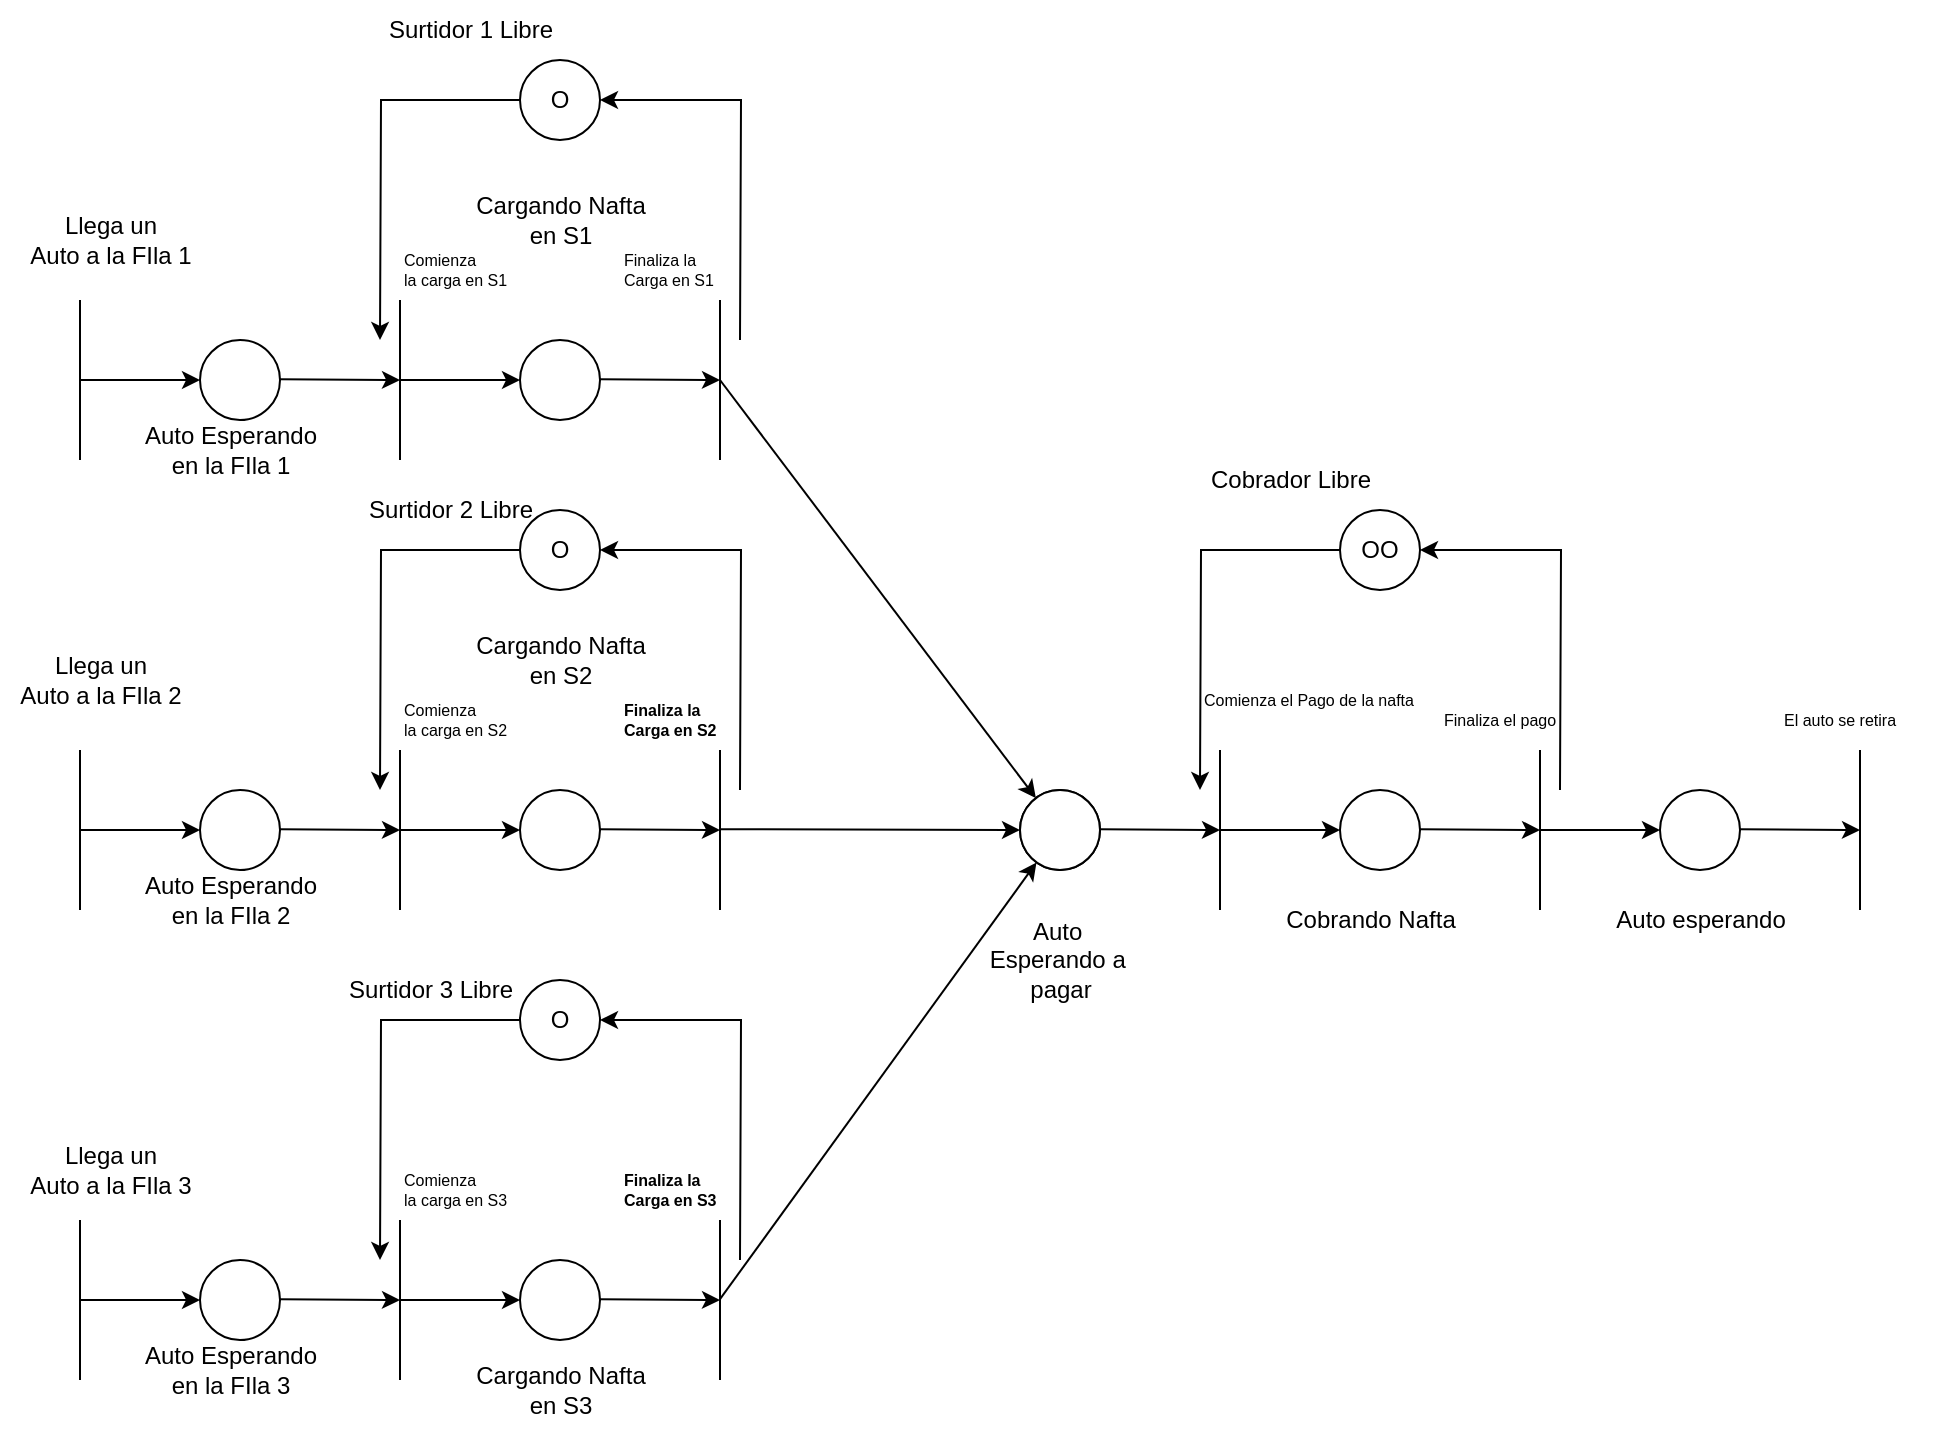 <mxfile version="24.7.17">
  <diagram name="Página-1" id="4owQLTTtJ6Ft9pb_YswJ">
    <mxGraphModel dx="1035" dy="626" grid="1" gridSize="10" guides="1" tooltips="1" connect="1" arrows="1" fold="1" page="1" pageScale="1" pageWidth="827" pageHeight="1169" math="0" shadow="0">
      <root>
        <mxCell id="0" />
        <mxCell id="1" parent="0" />
        <mxCell id="DVdxvOg-sC3zSrV0DxjB-1" value="" style="endArrow=none;html=1;rounded=0;" parent="1" edge="1">
          <mxGeometry width="50" height="50" relative="1" as="geometry">
            <mxPoint x="40" y="280" as="sourcePoint" />
            <mxPoint x="40" y="200" as="targetPoint" />
          </mxGeometry>
        </mxCell>
        <mxCell id="DVdxvOg-sC3zSrV0DxjB-2" value="" style="endArrow=classic;html=1;rounded=0;" parent="1" edge="1">
          <mxGeometry width="50" height="50" relative="1" as="geometry">
            <mxPoint x="40" y="240" as="sourcePoint" />
            <mxPoint x="100" y="240" as="targetPoint" />
          </mxGeometry>
        </mxCell>
        <mxCell id="DVdxvOg-sC3zSrV0DxjB-3" value="Llega un&lt;div&gt;Auto a la FIla 1&lt;/div&gt;" style="text;html=1;align=center;verticalAlign=middle;resizable=0;points=[];autosize=1;strokeColor=none;fillColor=none;" parent="1" vertex="1">
          <mxGeometry x="5" y="150" width="100" height="40" as="geometry" />
        </mxCell>
        <mxCell id="DVdxvOg-sC3zSrV0DxjB-4" value="" style="ellipse;whiteSpace=wrap;html=1;aspect=fixed;" parent="1" vertex="1">
          <mxGeometry x="100" y="220" width="40" height="40" as="geometry" />
        </mxCell>
        <mxCell id="DVdxvOg-sC3zSrV0DxjB-5" value="" style="endArrow=none;html=1;rounded=0;" parent="1" edge="1">
          <mxGeometry width="50" height="50" relative="1" as="geometry">
            <mxPoint x="200" y="280" as="sourcePoint" />
            <mxPoint x="200" y="200" as="targetPoint" />
          </mxGeometry>
        </mxCell>
        <mxCell id="DVdxvOg-sC3zSrV0DxjB-6" value="" style="endArrow=classic;html=1;rounded=0;" parent="1" edge="1">
          <mxGeometry width="50" height="50" relative="1" as="geometry">
            <mxPoint x="200" y="240" as="sourcePoint" />
            <mxPoint x="260" y="240" as="targetPoint" />
          </mxGeometry>
        </mxCell>
        <mxCell id="DVdxvOg-sC3zSrV0DxjB-7" value="" style="endArrow=classic;html=1;rounded=0;" parent="1" edge="1">
          <mxGeometry width="50" height="50" relative="1" as="geometry">
            <mxPoint x="140" y="239.58" as="sourcePoint" />
            <mxPoint x="200" y="240" as="targetPoint" />
          </mxGeometry>
        </mxCell>
        <mxCell id="DVdxvOg-sC3zSrV0DxjB-8" value="Auto Esperando&lt;div&gt;en la FIla 1&lt;/div&gt;" style="text;html=1;align=center;verticalAlign=middle;resizable=0;points=[];autosize=1;strokeColor=none;fillColor=none;" parent="1" vertex="1">
          <mxGeometry x="60" y="255" width="110" height="40" as="geometry" />
        </mxCell>
        <mxCell id="DVdxvOg-sC3zSrV0DxjB-9" value="" style="ellipse;whiteSpace=wrap;html=1;aspect=fixed;" parent="1" vertex="1">
          <mxGeometry x="260.0" y="220" width="40" height="40" as="geometry" />
        </mxCell>
        <mxCell id="DVdxvOg-sC3zSrV0DxjB-10" value="" style="endArrow=none;html=1;rounded=0;" parent="1" edge="1">
          <mxGeometry width="50" height="50" relative="1" as="geometry">
            <mxPoint x="360.0" y="280" as="sourcePoint" />
            <mxPoint x="360.0" y="200" as="targetPoint" />
          </mxGeometry>
        </mxCell>
        <mxCell id="DVdxvOg-sC3zSrV0DxjB-11" value="" style="endArrow=classic;html=1;rounded=0;" parent="1" target="DVdxvOg-sC3zSrV0DxjB-20" edge="1">
          <mxGeometry width="50" height="50" relative="1" as="geometry">
            <mxPoint x="360.0" y="240" as="sourcePoint" />
            <mxPoint x="420.0" y="240" as="targetPoint" />
          </mxGeometry>
        </mxCell>
        <mxCell id="DVdxvOg-sC3zSrV0DxjB-12" value="" style="endArrow=classic;html=1;rounded=0;" parent="1" edge="1">
          <mxGeometry width="50" height="50" relative="1" as="geometry">
            <mxPoint x="300.0" y="239.58" as="sourcePoint" />
            <mxPoint x="360.0" y="240" as="targetPoint" />
          </mxGeometry>
        </mxCell>
        <mxCell id="DVdxvOg-sC3zSrV0DxjB-13" value="Cargando Nafta&lt;div&gt;en S1&lt;/div&gt;" style="text;html=1;align=center;verticalAlign=middle;resizable=0;points=[];autosize=1;strokeColor=none;fillColor=none;" parent="1" vertex="1">
          <mxGeometry x="225" y="140" width="110" height="40" as="geometry" />
        </mxCell>
        <mxCell id="DVdxvOg-sC3zSrV0DxjB-16" style="edgeStyle=orthogonalEdgeStyle;rounded=0;orthogonalLoop=1;jettySize=auto;html=1;endArrow=none;endFill=0;startArrow=classic;startFill=1;" parent="1" source="DVdxvOg-sC3zSrV0DxjB-14" edge="1">
          <mxGeometry relative="1" as="geometry">
            <mxPoint x="370.0" y="220" as="targetPoint" />
          </mxGeometry>
        </mxCell>
        <mxCell id="DVdxvOg-sC3zSrV0DxjB-17" style="edgeStyle=orthogonalEdgeStyle;rounded=0;orthogonalLoop=1;jettySize=auto;html=1;" parent="1" source="DVdxvOg-sC3zSrV0DxjB-14" edge="1">
          <mxGeometry relative="1" as="geometry">
            <mxPoint x="190.0" y="220" as="targetPoint" />
          </mxGeometry>
        </mxCell>
        <mxCell id="DVdxvOg-sC3zSrV0DxjB-14" value="O" style="ellipse;whiteSpace=wrap;html=1;aspect=fixed;" parent="1" vertex="1">
          <mxGeometry x="260.0" y="80" width="40" height="40" as="geometry" />
        </mxCell>
        <mxCell id="DVdxvOg-sC3zSrV0DxjB-15" value="Surtidor 1 Libre" style="text;html=1;align=center;verticalAlign=middle;resizable=0;points=[];autosize=1;strokeColor=none;fillColor=none;" parent="1" vertex="1">
          <mxGeometry x="180" y="50" width="110" height="30" as="geometry" />
        </mxCell>
        <mxCell id="DVdxvOg-sC3zSrV0DxjB-18" value="&lt;h6 style=&quot;font-size: 8px;&quot;&gt;&lt;span style=&quot;font-weight: normal;&quot;&gt;Comienza&amp;nbsp;&lt;br&gt;la carga en S1&lt;/span&gt;&lt;/h6&gt;" style="text;html=1;align=left;verticalAlign=middle;resizable=0;points=[];autosize=1;strokeColor=none;fillColor=none;" parent="1" vertex="1">
          <mxGeometry x="200" y="150" width="80" height="70" as="geometry" />
        </mxCell>
        <mxCell id="DVdxvOg-sC3zSrV0DxjB-19" value="&lt;h5 style=&quot;font-size: 8px;&quot;&gt;&lt;span style=&quot;font-weight: normal;&quot;&gt;Finaliza la&amp;nbsp;&lt;br&gt;Carga en S1&lt;/span&gt;&lt;/h5&gt;" style="text;html=1;align=left;verticalAlign=middle;resizable=0;points=[];autosize=1;strokeColor=none;fillColor=none;" parent="1" vertex="1">
          <mxGeometry x="310" y="155" width="70" height="60" as="geometry" />
        </mxCell>
        <mxCell id="DVdxvOg-sC3zSrV0DxjB-20" value="" style="ellipse;whiteSpace=wrap;html=1;aspect=fixed;" parent="1" vertex="1">
          <mxGeometry x="510" y="445" width="40" height="40" as="geometry" />
        </mxCell>
        <mxCell id="DVdxvOg-sC3zSrV0DxjB-21" value="" style="endArrow=none;html=1;rounded=0;" parent="1" edge="1">
          <mxGeometry width="50" height="50" relative="1" as="geometry">
            <mxPoint x="40" y="505" as="sourcePoint" />
            <mxPoint x="40" y="425" as="targetPoint" />
          </mxGeometry>
        </mxCell>
        <mxCell id="DVdxvOg-sC3zSrV0DxjB-22" value="" style="endArrow=classic;html=1;rounded=0;" parent="1" edge="1">
          <mxGeometry width="50" height="50" relative="1" as="geometry">
            <mxPoint x="40" y="465" as="sourcePoint" />
            <mxPoint x="100" y="465" as="targetPoint" />
          </mxGeometry>
        </mxCell>
        <mxCell id="DVdxvOg-sC3zSrV0DxjB-23" value="" style="ellipse;whiteSpace=wrap;html=1;aspect=fixed;" parent="1" vertex="1">
          <mxGeometry x="100" y="445" width="40" height="40" as="geometry" />
        </mxCell>
        <mxCell id="DVdxvOg-sC3zSrV0DxjB-24" value="" style="endArrow=none;html=1;rounded=0;" parent="1" edge="1">
          <mxGeometry width="50" height="50" relative="1" as="geometry">
            <mxPoint x="200" y="505" as="sourcePoint" />
            <mxPoint x="200" y="425" as="targetPoint" />
          </mxGeometry>
        </mxCell>
        <mxCell id="DVdxvOg-sC3zSrV0DxjB-25" value="" style="endArrow=classic;html=1;rounded=0;" parent="1" edge="1">
          <mxGeometry width="50" height="50" relative="1" as="geometry">
            <mxPoint x="200" y="465" as="sourcePoint" />
            <mxPoint x="260" y="465" as="targetPoint" />
          </mxGeometry>
        </mxCell>
        <mxCell id="DVdxvOg-sC3zSrV0DxjB-26" value="" style="endArrow=classic;html=1;rounded=0;" parent="1" edge="1">
          <mxGeometry width="50" height="50" relative="1" as="geometry">
            <mxPoint x="140" y="464.58" as="sourcePoint" />
            <mxPoint x="200" y="465" as="targetPoint" />
          </mxGeometry>
        </mxCell>
        <mxCell id="DVdxvOg-sC3zSrV0DxjB-27" value="Auto Esperando&lt;div&gt;en la FIla 2&lt;/div&gt;" style="text;html=1;align=center;verticalAlign=middle;resizable=0;points=[];autosize=1;strokeColor=none;fillColor=none;" parent="1" vertex="1">
          <mxGeometry x="60" y="480" width="110" height="40" as="geometry" />
        </mxCell>
        <mxCell id="DVdxvOg-sC3zSrV0DxjB-28" value="" style="ellipse;whiteSpace=wrap;html=1;aspect=fixed;" parent="1" vertex="1">
          <mxGeometry x="260.0" y="445" width="40" height="40" as="geometry" />
        </mxCell>
        <mxCell id="DVdxvOg-sC3zSrV0DxjB-29" value="" style="endArrow=none;html=1;rounded=0;" parent="1" edge="1">
          <mxGeometry width="50" height="50" relative="1" as="geometry">
            <mxPoint x="360.0" y="505" as="sourcePoint" />
            <mxPoint x="360.0" y="425" as="targetPoint" />
          </mxGeometry>
        </mxCell>
        <mxCell id="DVdxvOg-sC3zSrV0DxjB-30" value="" style="endArrow=classic;html=1;rounded=0;" parent="1" edge="1">
          <mxGeometry width="50" height="50" relative="1" as="geometry">
            <mxPoint x="300.0" y="464.58" as="sourcePoint" />
            <mxPoint x="360.0" y="465" as="targetPoint" />
          </mxGeometry>
        </mxCell>
        <mxCell id="DVdxvOg-sC3zSrV0DxjB-31" value="Cargando Nafta&lt;div&gt;en S2&lt;/div&gt;" style="text;html=1;align=center;verticalAlign=middle;resizable=0;points=[];autosize=1;strokeColor=none;fillColor=none;" parent="1" vertex="1">
          <mxGeometry x="225" y="360" width="110" height="40" as="geometry" />
        </mxCell>
        <mxCell id="DVdxvOg-sC3zSrV0DxjB-32" style="edgeStyle=orthogonalEdgeStyle;rounded=0;orthogonalLoop=1;jettySize=auto;html=1;endArrow=none;endFill=0;startArrow=classic;startFill=1;" parent="1" source="DVdxvOg-sC3zSrV0DxjB-34" edge="1">
          <mxGeometry relative="1" as="geometry">
            <mxPoint x="370.0" y="445" as="targetPoint" />
          </mxGeometry>
        </mxCell>
        <mxCell id="DVdxvOg-sC3zSrV0DxjB-33" style="edgeStyle=orthogonalEdgeStyle;rounded=0;orthogonalLoop=1;jettySize=auto;html=1;" parent="1" source="DVdxvOg-sC3zSrV0DxjB-34" edge="1">
          <mxGeometry relative="1" as="geometry">
            <mxPoint x="190.0" y="445" as="targetPoint" />
          </mxGeometry>
        </mxCell>
        <mxCell id="DVdxvOg-sC3zSrV0DxjB-34" value="O" style="ellipse;whiteSpace=wrap;html=1;aspect=fixed;" parent="1" vertex="1">
          <mxGeometry x="260.0" y="305" width="40" height="40" as="geometry" />
        </mxCell>
        <mxCell id="DVdxvOg-sC3zSrV0DxjB-35" value="&lt;h6 style=&quot;font-size: 8px;&quot;&gt;&lt;span style=&quot;font-weight: normal;&quot;&gt;Comienza&amp;nbsp;&lt;br&gt;la carga en S2&lt;/span&gt;&lt;/h6&gt;" style="text;html=1;align=left;verticalAlign=middle;resizable=0;points=[];autosize=1;strokeColor=none;fillColor=none;" parent="1" vertex="1">
          <mxGeometry x="200" y="375" width="80" height="70" as="geometry" />
        </mxCell>
        <mxCell id="DVdxvOg-sC3zSrV0DxjB-36" value="&lt;h5 style=&quot;font-size: 8px;&quot;&gt;Finaliza la&amp;nbsp;&lt;br&gt;Carga en S2&lt;/h5&gt;" style="text;html=1;align=left;verticalAlign=middle;resizable=0;points=[];autosize=1;strokeColor=none;fillColor=none;" parent="1" vertex="1">
          <mxGeometry x="310" y="380" width="70" height="60" as="geometry" />
        </mxCell>
        <mxCell id="DVdxvOg-sC3zSrV0DxjB-37" value="" style="endArrow=none;html=1;rounded=0;" parent="1" edge="1">
          <mxGeometry width="50" height="50" relative="1" as="geometry">
            <mxPoint x="40" y="740" as="sourcePoint" />
            <mxPoint x="40" y="660" as="targetPoint" />
          </mxGeometry>
        </mxCell>
        <mxCell id="DVdxvOg-sC3zSrV0DxjB-38" value="" style="endArrow=classic;html=1;rounded=0;" parent="1" edge="1">
          <mxGeometry width="50" height="50" relative="1" as="geometry">
            <mxPoint x="40" y="700" as="sourcePoint" />
            <mxPoint x="100" y="700" as="targetPoint" />
          </mxGeometry>
        </mxCell>
        <mxCell id="DVdxvOg-sC3zSrV0DxjB-39" value="" style="ellipse;whiteSpace=wrap;html=1;aspect=fixed;" parent="1" vertex="1">
          <mxGeometry x="100" y="680" width="40" height="40" as="geometry" />
        </mxCell>
        <mxCell id="DVdxvOg-sC3zSrV0DxjB-40" value="" style="endArrow=none;html=1;rounded=0;" parent="1" edge="1">
          <mxGeometry width="50" height="50" relative="1" as="geometry">
            <mxPoint x="200" y="740" as="sourcePoint" />
            <mxPoint x="200" y="660" as="targetPoint" />
          </mxGeometry>
        </mxCell>
        <mxCell id="DVdxvOg-sC3zSrV0DxjB-41" value="" style="endArrow=classic;html=1;rounded=0;" parent="1" edge="1">
          <mxGeometry width="50" height="50" relative="1" as="geometry">
            <mxPoint x="200" y="700" as="sourcePoint" />
            <mxPoint x="260" y="700" as="targetPoint" />
          </mxGeometry>
        </mxCell>
        <mxCell id="DVdxvOg-sC3zSrV0DxjB-42" value="" style="endArrow=classic;html=1;rounded=0;" parent="1" edge="1">
          <mxGeometry width="50" height="50" relative="1" as="geometry">
            <mxPoint x="140" y="699.58" as="sourcePoint" />
            <mxPoint x="200" y="700" as="targetPoint" />
          </mxGeometry>
        </mxCell>
        <mxCell id="DVdxvOg-sC3zSrV0DxjB-43" value="Auto Esperando&lt;div&gt;en la FIla 3&lt;/div&gt;" style="text;html=1;align=center;verticalAlign=middle;resizable=0;points=[];autosize=1;strokeColor=none;fillColor=none;" parent="1" vertex="1">
          <mxGeometry x="60" y="715" width="110" height="40" as="geometry" />
        </mxCell>
        <mxCell id="DVdxvOg-sC3zSrV0DxjB-44" value="" style="ellipse;whiteSpace=wrap;html=1;aspect=fixed;" parent="1" vertex="1">
          <mxGeometry x="260.0" y="680" width="40" height="40" as="geometry" />
        </mxCell>
        <mxCell id="DVdxvOg-sC3zSrV0DxjB-45" value="" style="endArrow=none;html=1;rounded=0;" parent="1" edge="1">
          <mxGeometry width="50" height="50" relative="1" as="geometry">
            <mxPoint x="360.0" y="740" as="sourcePoint" />
            <mxPoint x="360.0" y="660" as="targetPoint" />
          </mxGeometry>
        </mxCell>
        <mxCell id="DVdxvOg-sC3zSrV0DxjB-46" value="" style="endArrow=classic;html=1;rounded=0;" parent="1" edge="1">
          <mxGeometry width="50" height="50" relative="1" as="geometry">
            <mxPoint x="300.0" y="699.58" as="sourcePoint" />
            <mxPoint x="360.0" y="700" as="targetPoint" />
          </mxGeometry>
        </mxCell>
        <mxCell id="DVdxvOg-sC3zSrV0DxjB-47" value="Cargando Nafta&lt;div&gt;en S3&lt;/div&gt;" style="text;html=1;align=center;verticalAlign=middle;resizable=0;points=[];autosize=1;strokeColor=none;fillColor=none;" parent="1" vertex="1">
          <mxGeometry x="225" y="725" width="110" height="40" as="geometry" />
        </mxCell>
        <mxCell id="DVdxvOg-sC3zSrV0DxjB-48" style="edgeStyle=orthogonalEdgeStyle;rounded=0;orthogonalLoop=1;jettySize=auto;html=1;endArrow=none;endFill=0;startArrow=classic;startFill=1;" parent="1" source="DVdxvOg-sC3zSrV0DxjB-50" edge="1">
          <mxGeometry relative="1" as="geometry">
            <mxPoint x="370.0" y="680" as="targetPoint" />
          </mxGeometry>
        </mxCell>
        <mxCell id="DVdxvOg-sC3zSrV0DxjB-49" style="edgeStyle=orthogonalEdgeStyle;rounded=0;orthogonalLoop=1;jettySize=auto;html=1;" parent="1" source="DVdxvOg-sC3zSrV0DxjB-50" edge="1">
          <mxGeometry relative="1" as="geometry">
            <mxPoint x="190.0" y="680" as="targetPoint" />
          </mxGeometry>
        </mxCell>
        <mxCell id="DVdxvOg-sC3zSrV0DxjB-50" value="O" style="ellipse;whiteSpace=wrap;html=1;aspect=fixed;" parent="1" vertex="1">
          <mxGeometry x="260.0" y="540" width="40" height="40" as="geometry" />
        </mxCell>
        <mxCell id="DVdxvOg-sC3zSrV0DxjB-51" value="&lt;h6 style=&quot;font-size: 8px;&quot;&gt;&lt;span style=&quot;font-weight: normal;&quot;&gt;Comienza&amp;nbsp;&lt;br&gt;la carga en S3&lt;/span&gt;&lt;/h6&gt;" style="text;html=1;align=left;verticalAlign=middle;resizable=0;points=[];autosize=1;strokeColor=none;fillColor=none;" parent="1" vertex="1">
          <mxGeometry x="200" y="610" width="80" height="70" as="geometry" />
        </mxCell>
        <mxCell id="DVdxvOg-sC3zSrV0DxjB-52" value="&lt;h5 style=&quot;font-size: 8px;&quot;&gt;Finaliza la&amp;nbsp;&lt;br&gt;Carga en S3&lt;/h5&gt;" style="text;html=1;align=left;verticalAlign=middle;resizable=0;points=[];autosize=1;strokeColor=none;fillColor=none;" parent="1" vertex="1">
          <mxGeometry x="310" y="615" width="70" height="60" as="geometry" />
        </mxCell>
        <mxCell id="DVdxvOg-sC3zSrV0DxjB-53" value="" style="endArrow=classic;html=1;rounded=0;" parent="1" target="DVdxvOg-sC3zSrV0DxjB-20" edge="1">
          <mxGeometry width="50" height="50" relative="1" as="geometry">
            <mxPoint x="360.0" y="464.58" as="sourcePoint" />
            <mxPoint x="420.0" y="465" as="targetPoint" />
          </mxGeometry>
        </mxCell>
        <mxCell id="DVdxvOg-sC3zSrV0DxjB-54" value="" style="endArrow=classic;html=1;rounded=0;" parent="1" target="DVdxvOg-sC3zSrV0DxjB-20" edge="1">
          <mxGeometry width="50" height="50" relative="1" as="geometry">
            <mxPoint x="360.0" y="699.58" as="sourcePoint" />
            <mxPoint x="510" y="700" as="targetPoint" />
          </mxGeometry>
        </mxCell>
        <mxCell id="DVdxvOg-sC3zSrV0DxjB-55" value="Surtidor 2 Libre" style="text;html=1;align=center;verticalAlign=middle;resizable=0;points=[];autosize=1;strokeColor=none;fillColor=none;" parent="1" vertex="1">
          <mxGeometry x="170" y="290" width="110" height="30" as="geometry" />
        </mxCell>
        <mxCell id="DVdxvOg-sC3zSrV0DxjB-56" value="Llega un&lt;div&gt;Auto a la FIla 2&lt;/div&gt;" style="text;html=1;align=center;verticalAlign=middle;resizable=0;points=[];autosize=1;strokeColor=none;fillColor=none;" parent="1" vertex="1">
          <mxGeometry y="370" width="100" height="40" as="geometry" />
        </mxCell>
        <mxCell id="DVdxvOg-sC3zSrV0DxjB-57" value="Llega un&lt;div&gt;Auto a la FIla 3&lt;/div&gt;" style="text;html=1;align=center;verticalAlign=middle;resizable=0;points=[];autosize=1;strokeColor=none;fillColor=none;" parent="1" vertex="1">
          <mxGeometry x="5" y="615" width="100" height="40" as="geometry" />
        </mxCell>
        <mxCell id="DVdxvOg-sC3zSrV0DxjB-58" value="Surtidor 3 Libre" style="text;html=1;align=center;verticalAlign=middle;resizable=0;points=[];autosize=1;strokeColor=none;fillColor=none;" parent="1" vertex="1">
          <mxGeometry x="160" y="530" width="110" height="30" as="geometry" />
        </mxCell>
        <mxCell id="DVdxvOg-sC3zSrV0DxjB-59" value="Auto&amp;nbsp;&lt;div&gt;Esperando a&amp;nbsp;&lt;/div&gt;&lt;div&gt;pagar&lt;/div&gt;" style="text;html=1;align=center;verticalAlign=middle;resizable=0;points=[];autosize=1;strokeColor=none;fillColor=none;" parent="1" vertex="1">
          <mxGeometry x="485" y="500" width="90" height="60" as="geometry" />
        </mxCell>
        <mxCell id="DVdxvOg-sC3zSrV0DxjB-60" value="" style="ellipse;whiteSpace=wrap;html=1;aspect=fixed;" parent="1" vertex="1">
          <mxGeometry x="510.0" y="445" width="40" height="40" as="geometry" />
        </mxCell>
        <mxCell id="DVdxvOg-sC3zSrV0DxjB-61" value="" style="endArrow=none;html=1;rounded=0;" parent="1" edge="1">
          <mxGeometry width="50" height="50" relative="1" as="geometry">
            <mxPoint x="610.0" y="505" as="sourcePoint" />
            <mxPoint x="610.0" y="425" as="targetPoint" />
          </mxGeometry>
        </mxCell>
        <mxCell id="DVdxvOg-sC3zSrV0DxjB-62" value="" style="endArrow=classic;html=1;rounded=0;" parent="1" edge="1">
          <mxGeometry width="50" height="50" relative="1" as="geometry">
            <mxPoint x="610.0" y="465" as="sourcePoint" />
            <mxPoint x="670.0" y="465" as="targetPoint" />
          </mxGeometry>
        </mxCell>
        <mxCell id="DVdxvOg-sC3zSrV0DxjB-63" value="" style="endArrow=classic;html=1;rounded=0;" parent="1" edge="1">
          <mxGeometry width="50" height="50" relative="1" as="geometry">
            <mxPoint x="550.0" y="464.58" as="sourcePoint" />
            <mxPoint x="610.0" y="465" as="targetPoint" />
          </mxGeometry>
        </mxCell>
        <mxCell id="DVdxvOg-sC3zSrV0DxjB-64" value="Cobrando Nafta" style="text;html=1;align=center;verticalAlign=middle;resizable=0;points=[];autosize=1;strokeColor=none;fillColor=none;" parent="1" vertex="1">
          <mxGeometry x="630" y="495" width="110" height="30" as="geometry" />
        </mxCell>
        <mxCell id="DVdxvOg-sC3zSrV0DxjB-65" style="edgeStyle=orthogonalEdgeStyle;rounded=0;orthogonalLoop=1;jettySize=auto;html=1;endArrow=none;endFill=0;startArrow=classic;startFill=1;" parent="1" source="DVdxvOg-sC3zSrV0DxjB-67" edge="1">
          <mxGeometry relative="1" as="geometry">
            <mxPoint x="780.0" y="445" as="targetPoint" />
          </mxGeometry>
        </mxCell>
        <mxCell id="DVdxvOg-sC3zSrV0DxjB-66" style="edgeStyle=orthogonalEdgeStyle;rounded=0;orthogonalLoop=1;jettySize=auto;html=1;" parent="1" source="DVdxvOg-sC3zSrV0DxjB-67" edge="1">
          <mxGeometry relative="1" as="geometry">
            <mxPoint x="600.0" y="445" as="targetPoint" />
          </mxGeometry>
        </mxCell>
        <mxCell id="DVdxvOg-sC3zSrV0DxjB-67" value="OO" style="ellipse;whiteSpace=wrap;html=1;aspect=fixed;" parent="1" vertex="1">
          <mxGeometry x="670.0" y="305" width="40" height="40" as="geometry" />
        </mxCell>
        <mxCell id="DVdxvOg-sC3zSrV0DxjB-68" value="Cobrador Libre" style="text;html=1;align=center;verticalAlign=middle;resizable=0;points=[];autosize=1;strokeColor=none;fillColor=none;" parent="1" vertex="1">
          <mxGeometry x="595" y="275" width="100" height="30" as="geometry" />
        </mxCell>
        <mxCell id="DVdxvOg-sC3zSrV0DxjB-69" value="&lt;h6 style=&quot;font-size: 8px;&quot;&gt;&lt;span style=&quot;font-weight: 400;&quot;&gt;Comienza el Pago de la nafta&lt;/span&gt;&lt;/h6&gt;" style="text;html=1;align=left;verticalAlign=middle;resizable=0;points=[];autosize=1;strokeColor=none;fillColor=none;" parent="1" vertex="1">
          <mxGeometry x="600" y="370" width="130" height="60" as="geometry" />
        </mxCell>
        <mxCell id="DVdxvOg-sC3zSrV0DxjB-70" value="&lt;h5 style=&quot;font-size: 8px;&quot;&gt;&lt;span style=&quot;font-weight: 400;&quot;&gt;Finaliza el pago&lt;/span&gt;&lt;/h5&gt;" style="text;html=1;align=left;verticalAlign=middle;resizable=0;points=[];autosize=1;strokeColor=none;fillColor=none;" parent="1" vertex="1">
          <mxGeometry x="720" y="385" width="80" height="50" as="geometry" />
        </mxCell>
        <mxCell id="DVdxvOg-sC3zSrV0DxjB-71" value="" style="ellipse;whiteSpace=wrap;html=1;aspect=fixed;" parent="1" vertex="1">
          <mxGeometry x="670.0" y="445" width="40" height="40" as="geometry" />
        </mxCell>
        <mxCell id="DVdxvOg-sC3zSrV0DxjB-72" value="" style="endArrow=none;html=1;rounded=0;" parent="1" edge="1">
          <mxGeometry width="50" height="50" relative="1" as="geometry">
            <mxPoint x="770.0" y="505" as="sourcePoint" />
            <mxPoint x="770.0" y="425" as="targetPoint" />
          </mxGeometry>
        </mxCell>
        <mxCell id="DVdxvOg-sC3zSrV0DxjB-74" value="" style="endArrow=classic;html=1;rounded=0;" parent="1" edge="1">
          <mxGeometry width="50" height="50" relative="1" as="geometry">
            <mxPoint x="710.0" y="464.58" as="sourcePoint" />
            <mxPoint x="770.0" y="465" as="targetPoint" />
          </mxGeometry>
        </mxCell>
        <mxCell id="8zxL9bhzVF_HQc2SqSOY-1" value="" style="endArrow=none;html=1;rounded=0;" edge="1" parent="1">
          <mxGeometry width="50" height="50" relative="1" as="geometry">
            <mxPoint x="770.0" y="505" as="sourcePoint" />
            <mxPoint x="770.0" y="425" as="targetPoint" />
          </mxGeometry>
        </mxCell>
        <mxCell id="8zxL9bhzVF_HQc2SqSOY-2" value="" style="endArrow=classic;html=1;rounded=0;" edge="1" parent="1">
          <mxGeometry width="50" height="50" relative="1" as="geometry">
            <mxPoint x="770.0" y="465" as="sourcePoint" />
            <mxPoint x="830.0" y="465" as="targetPoint" />
          </mxGeometry>
        </mxCell>
        <mxCell id="8zxL9bhzVF_HQc2SqSOY-4" value="" style="ellipse;whiteSpace=wrap;html=1;aspect=fixed;" vertex="1" parent="1">
          <mxGeometry x="830.0" y="445" width="40" height="40" as="geometry" />
        </mxCell>
        <mxCell id="8zxL9bhzVF_HQc2SqSOY-5" value="" style="endArrow=none;html=1;rounded=0;" edge="1" parent="1">
          <mxGeometry width="50" height="50" relative="1" as="geometry">
            <mxPoint x="930.0" y="505" as="sourcePoint" />
            <mxPoint x="930.0" y="425" as="targetPoint" />
          </mxGeometry>
        </mxCell>
        <mxCell id="8zxL9bhzVF_HQc2SqSOY-6" value="" style="endArrow=classic;html=1;rounded=0;" edge="1" parent="1">
          <mxGeometry width="50" height="50" relative="1" as="geometry">
            <mxPoint x="870.0" y="464.58" as="sourcePoint" />
            <mxPoint x="930.0" y="465" as="targetPoint" />
          </mxGeometry>
        </mxCell>
        <mxCell id="8zxL9bhzVF_HQc2SqSOY-7" value="&lt;h5 style=&quot;font-size: 8px;&quot;&gt;&lt;span style=&quot;font-weight: 400;&quot;&gt;El auto se retira&lt;/span&gt;&lt;/h5&gt;" style="text;html=1;align=left;verticalAlign=middle;resizable=0;points=[];autosize=1;strokeColor=none;fillColor=none;" vertex="1" parent="1">
          <mxGeometry x="890" y="385" width="80" height="50" as="geometry" />
        </mxCell>
        <mxCell id="8zxL9bhzVF_HQc2SqSOY-8" value="Auto esperando" style="text;html=1;align=center;verticalAlign=middle;resizable=0;points=[];autosize=1;strokeColor=none;fillColor=none;" vertex="1" parent="1">
          <mxGeometry x="795" y="495" width="110" height="30" as="geometry" />
        </mxCell>
      </root>
    </mxGraphModel>
  </diagram>
</mxfile>
